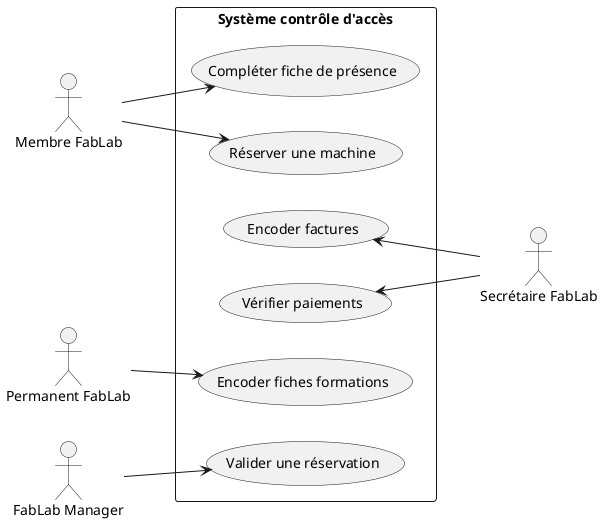 @startuml
left to right direction

:Membre FabLab: as Membre
:Permanent FabLab: as Permanent
:FabLab Manager: as Manager
:Secrétaire FabLab: as Secrétaire

rectangle "Système contrôle d'accès" {
    (Compléter fiche de présence) as (FichePrésence)
    (Encoder fiches formations) as (FichesFormation)
    (Encoder factures) as (Facture)
    (Vérifier paiements) as (Paiement)
    (Réserver une machine) as (Réservation)
    (Valider une réservation) as (ValiderRéservation)
}

Membre --> (FichePrésence)
Membre --> (Réservation)
Permanent --> (FichesFormation)
(Facture) <-- Secrétaire
(Paiement) <-- Secrétaire
Manager --> (ValiderRéservation)
@enduml

